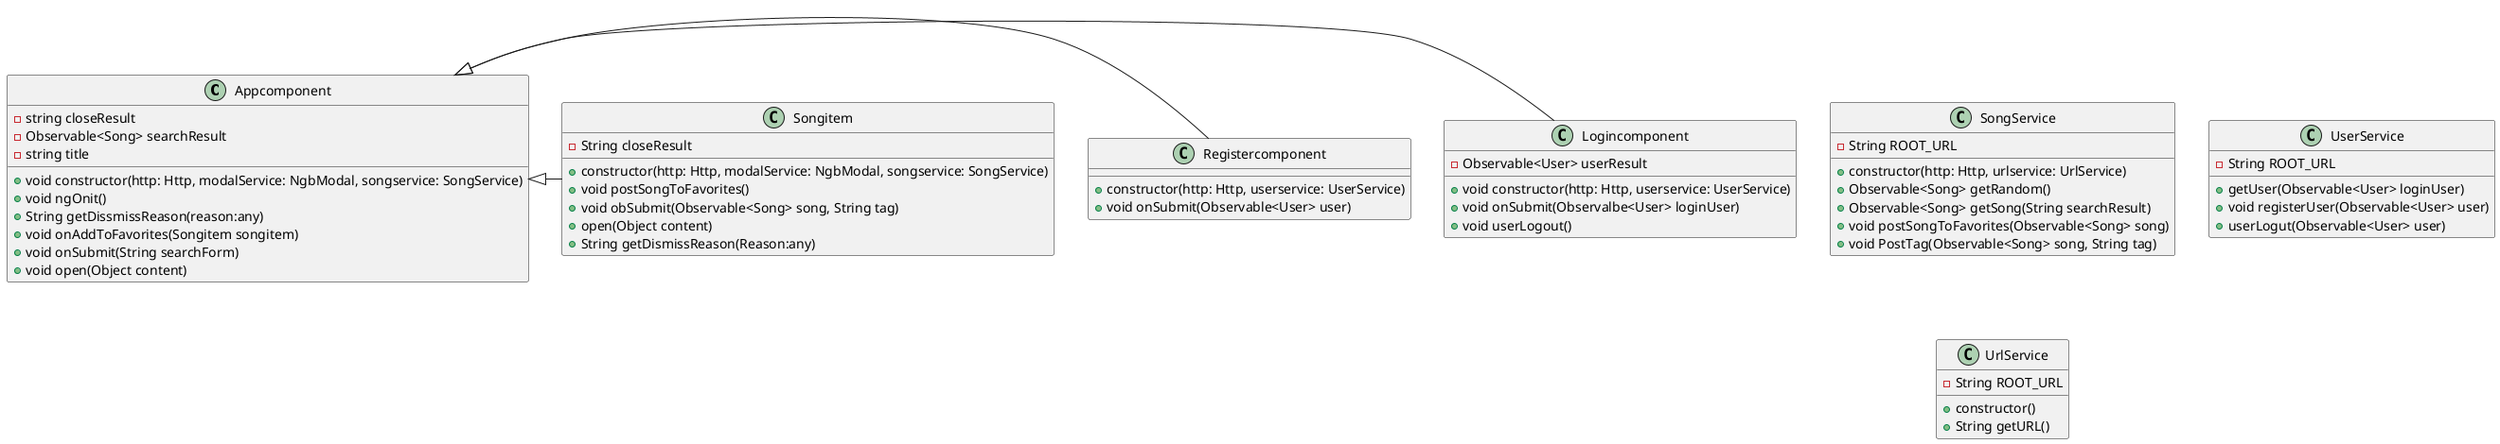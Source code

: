@startuml
together {
class Appcomponent {
  -string closeResult
  -Observable<Song> searchResult
  -string title
  +void constructor(http: Http, modalService: NgbModal, songservice: SongService)
  +void ngOnit()
  +String getDissmissReason(reason:any)
  +void onAddToFavorites(Songitem songitem)
  +void onSubmit(String searchForm)
  +void open(Object content)
}

class Logincomponent {
  -Observable<User> userResult
  +void constructor(http: Http, userservice: UserService)
  +void onSubmit(Observalbe<User> loginUser)
  + void userLogout()
}
class Registercomponent {
  +constructor(http: Http, userservice: UserService)
  +void onSubmit(Observable<User> user)
}
class Songitem {
  -String closeResult
  +constructor(http: Http, modalService: NgbModal, songservice: SongService)
  +void postSongToFavorites()
  +void obSubmit(Observable<Song> song, String tag)
  +open(Object content)
  +String getDismissReason(Reason:any)
}
}
together {
class SongService{
  -String ROOT_URL
  +constructor(http: Http, urlservice: UrlService)
  +Observable<Song> getRandom()
  +Observable<Song> getSong(String searchResult)
  +void postSongToFavorites(Observable<Song> song)
  +void PostTag(Observable<Song> song, String tag)
}
class UserService{
  -String ROOT_URL
  +getUser(Observable<User> loginUser)
  +void registerUser(Observable<User> user)
  +userLogut(Observable<User> user)
}
class UrlService{
  -String ROOT_URL
  +constructor()
  +String getURL()
}
}

Appcomponent <|- Logincomponent
Appcomponent <|- Registercomponent
Appcomponent <|- Songitem
@enduml
